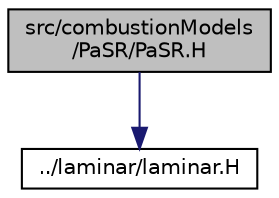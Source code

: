 digraph "src/combustionModels/PaSR/PaSR.H"
{
  bgcolor="transparent";
  edge [fontname="Helvetica",fontsize="10",labelfontname="Helvetica",labelfontsize="10"];
  node [fontname="Helvetica",fontsize="10",shape=record];
  Node1 [label="src/combustionModels\l/PaSR/PaSR.H",height=0.2,width=0.4,color="black", fillcolor="grey75", style="filled", fontcolor="black"];
  Node1 -> Node2 [color="midnightblue",fontsize="10",style="solid",fontname="Helvetica"];
  Node2 [label="../laminar/laminar.H",height=0.2,width=0.4,color="black",URL="$a04651.html"];
}
